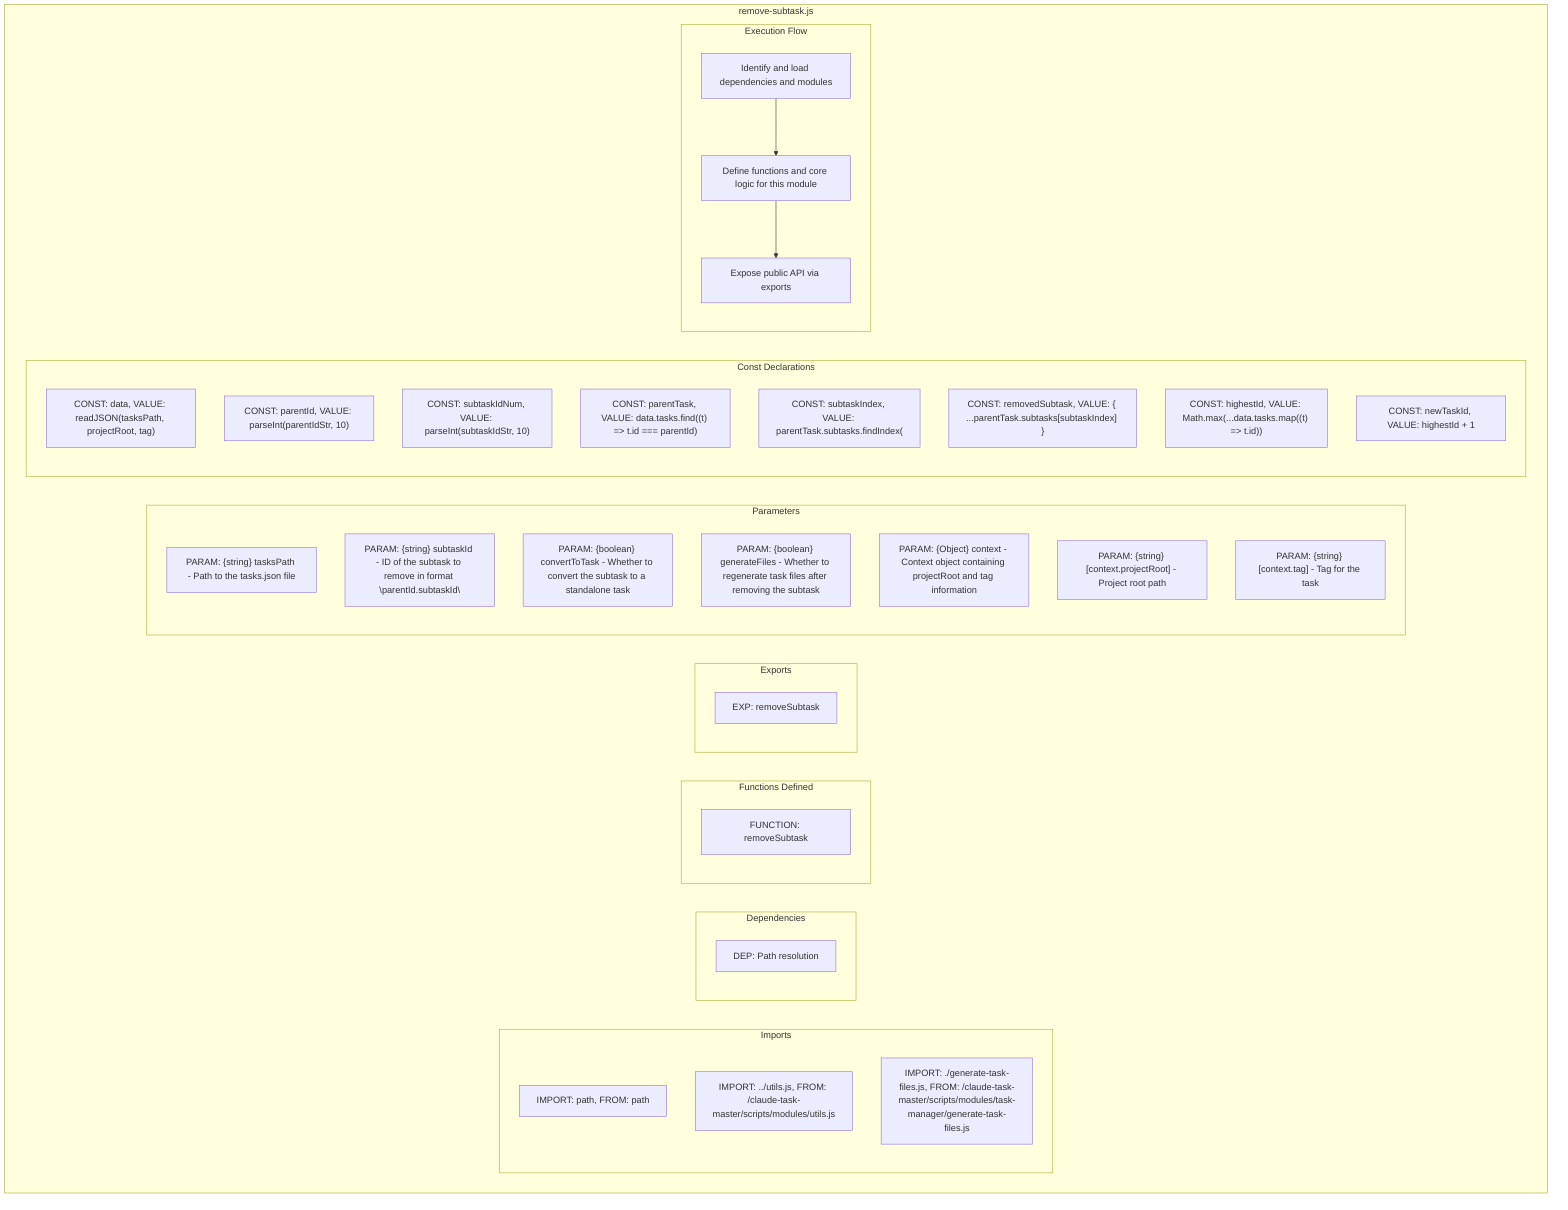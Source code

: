 flowchart TB
    subgraph Imports["Imports"]
        I1["IMPORT: path, FROM: path"]
        I2["IMPORT: ../utils.js, FROM: /claude-task-master/scripts/modules/utils.js"]
        I3["IMPORT: ./generate-task-files.js, FROM: /claude-task-master/scripts/modules/task-manager/generate-task-files.js"]
    end
    subgraph Dependencies["Dependencies"]
        D1["DEP: Path resolution"]
    end
    subgraph FunctionsDefined["Functions Defined"]
        FU1["FUNCTION: removeSubtask"]
    end
    subgraph Exports["Exports"]
        E1["EXP: removeSubtask"]
    end
    subgraph Parameters["Parameters"]
        P1["PARAM: {string} tasksPath - Path to the tasks.json file"]
        P2["PARAM: {string} subtaskId - ID of the subtask to remove in format \"parentId.subtaskId\""]
        P3["PARAM: {boolean} convertToTask - Whether to convert the subtask to a standalone task"]
        P4["PARAM: {boolean} generateFiles - Whether to regenerate task files after removing the subtask"]
        P5["PARAM: {Object} context - Context object containing projectRoot and tag information"]
        P6["PARAM: {string} [context.projectRoot] - Project root path"]
        P7["PARAM: {string} [context.tag] - Tag for the task"]
    end
    subgraph Constants["Const Declarations"]
        C1["CONST: data, VALUE: readJSON(tasksPath, projectRoot, tag)"]
        C2["CONST: parentId, VALUE: parseInt(parentIdStr, 10)"]
        C3["CONST: subtaskIdNum, VALUE: parseInt(subtaskIdStr, 10)"]
        C4["CONST: parentTask, VALUE: data.tasks.find((t) => t.id === parentId)"]
        C5["CONST: subtaskIndex, VALUE: parentTask.subtasks.findIndex("]
        C6["CONST: removedSubtask, VALUE: { ...parentTask.subtasks[subtaskIndex] }"]
        C7["CONST: highestId, VALUE: Math.max(...data.tasks.map((t) => t.id))"]
        C8["CONST: newTaskId, VALUE: highestId + 1"]
    end
    subgraph ExecutionFlow["Execution Flow"]
        FL1["Identify and load dependencies and modules"]
        FL2["Define functions and core logic for this module"]
        FL3["Expose public API via exports"]
    end
    subgraph FileName["remove-subtask.js"]
        Imports
        Dependencies
        FunctionsDefined
        Exports
        Parameters
        Constants
        ExecutionFlow
    end
    FL1 --> FL2
    FL2 --> FL3